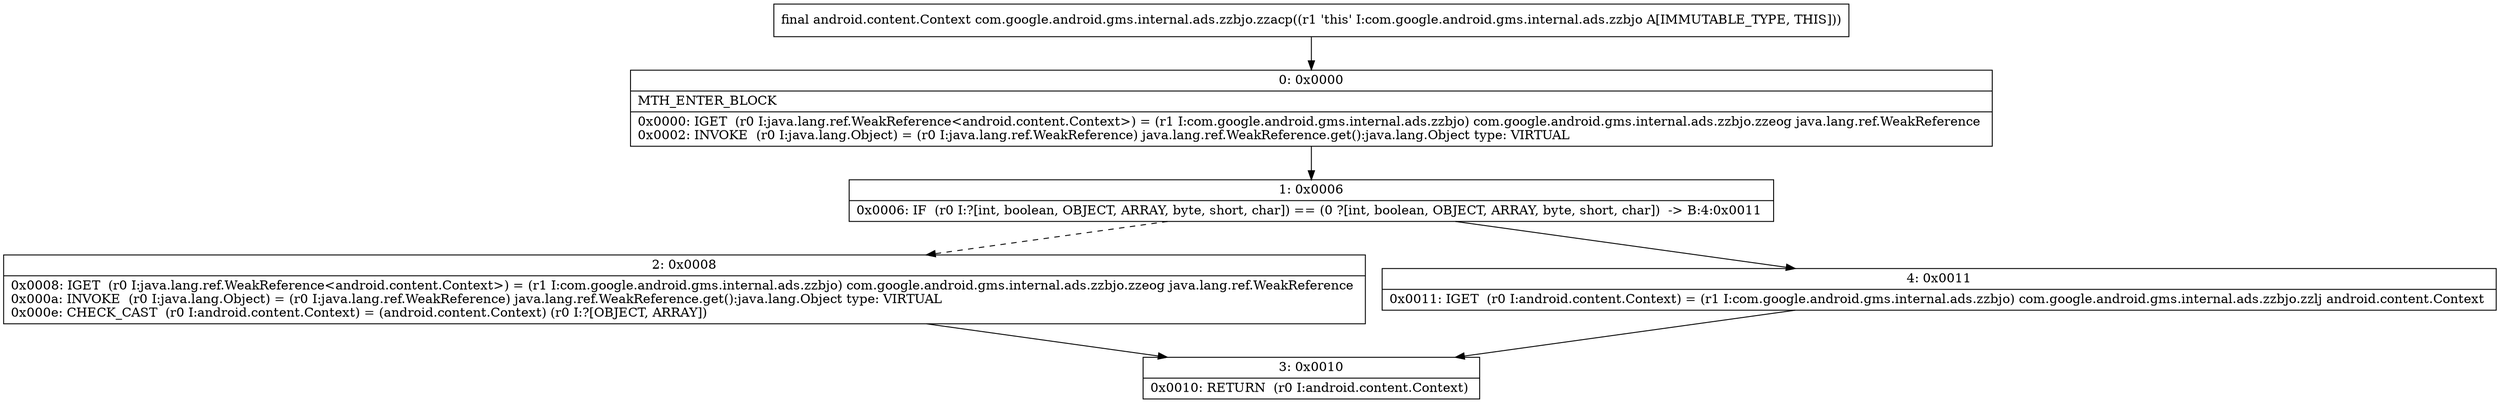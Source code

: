 digraph "CFG forcom.google.android.gms.internal.ads.zzbjo.zzacp()Landroid\/content\/Context;" {
Node_0 [shape=record,label="{0\:\ 0x0000|MTH_ENTER_BLOCK\l|0x0000: IGET  (r0 I:java.lang.ref.WeakReference\<android.content.Context\>) = (r1 I:com.google.android.gms.internal.ads.zzbjo) com.google.android.gms.internal.ads.zzbjo.zzeog java.lang.ref.WeakReference \l0x0002: INVOKE  (r0 I:java.lang.Object) = (r0 I:java.lang.ref.WeakReference) java.lang.ref.WeakReference.get():java.lang.Object type: VIRTUAL \l}"];
Node_1 [shape=record,label="{1\:\ 0x0006|0x0006: IF  (r0 I:?[int, boolean, OBJECT, ARRAY, byte, short, char]) == (0 ?[int, boolean, OBJECT, ARRAY, byte, short, char])  \-\> B:4:0x0011 \l}"];
Node_2 [shape=record,label="{2\:\ 0x0008|0x0008: IGET  (r0 I:java.lang.ref.WeakReference\<android.content.Context\>) = (r1 I:com.google.android.gms.internal.ads.zzbjo) com.google.android.gms.internal.ads.zzbjo.zzeog java.lang.ref.WeakReference \l0x000a: INVOKE  (r0 I:java.lang.Object) = (r0 I:java.lang.ref.WeakReference) java.lang.ref.WeakReference.get():java.lang.Object type: VIRTUAL \l0x000e: CHECK_CAST  (r0 I:android.content.Context) = (android.content.Context) (r0 I:?[OBJECT, ARRAY]) \l}"];
Node_3 [shape=record,label="{3\:\ 0x0010|0x0010: RETURN  (r0 I:android.content.Context) \l}"];
Node_4 [shape=record,label="{4\:\ 0x0011|0x0011: IGET  (r0 I:android.content.Context) = (r1 I:com.google.android.gms.internal.ads.zzbjo) com.google.android.gms.internal.ads.zzbjo.zzlj android.content.Context \l}"];
MethodNode[shape=record,label="{final android.content.Context com.google.android.gms.internal.ads.zzbjo.zzacp((r1 'this' I:com.google.android.gms.internal.ads.zzbjo A[IMMUTABLE_TYPE, THIS])) }"];
MethodNode -> Node_0;
Node_0 -> Node_1;
Node_1 -> Node_2[style=dashed];
Node_1 -> Node_4;
Node_2 -> Node_3;
Node_4 -> Node_3;
}

